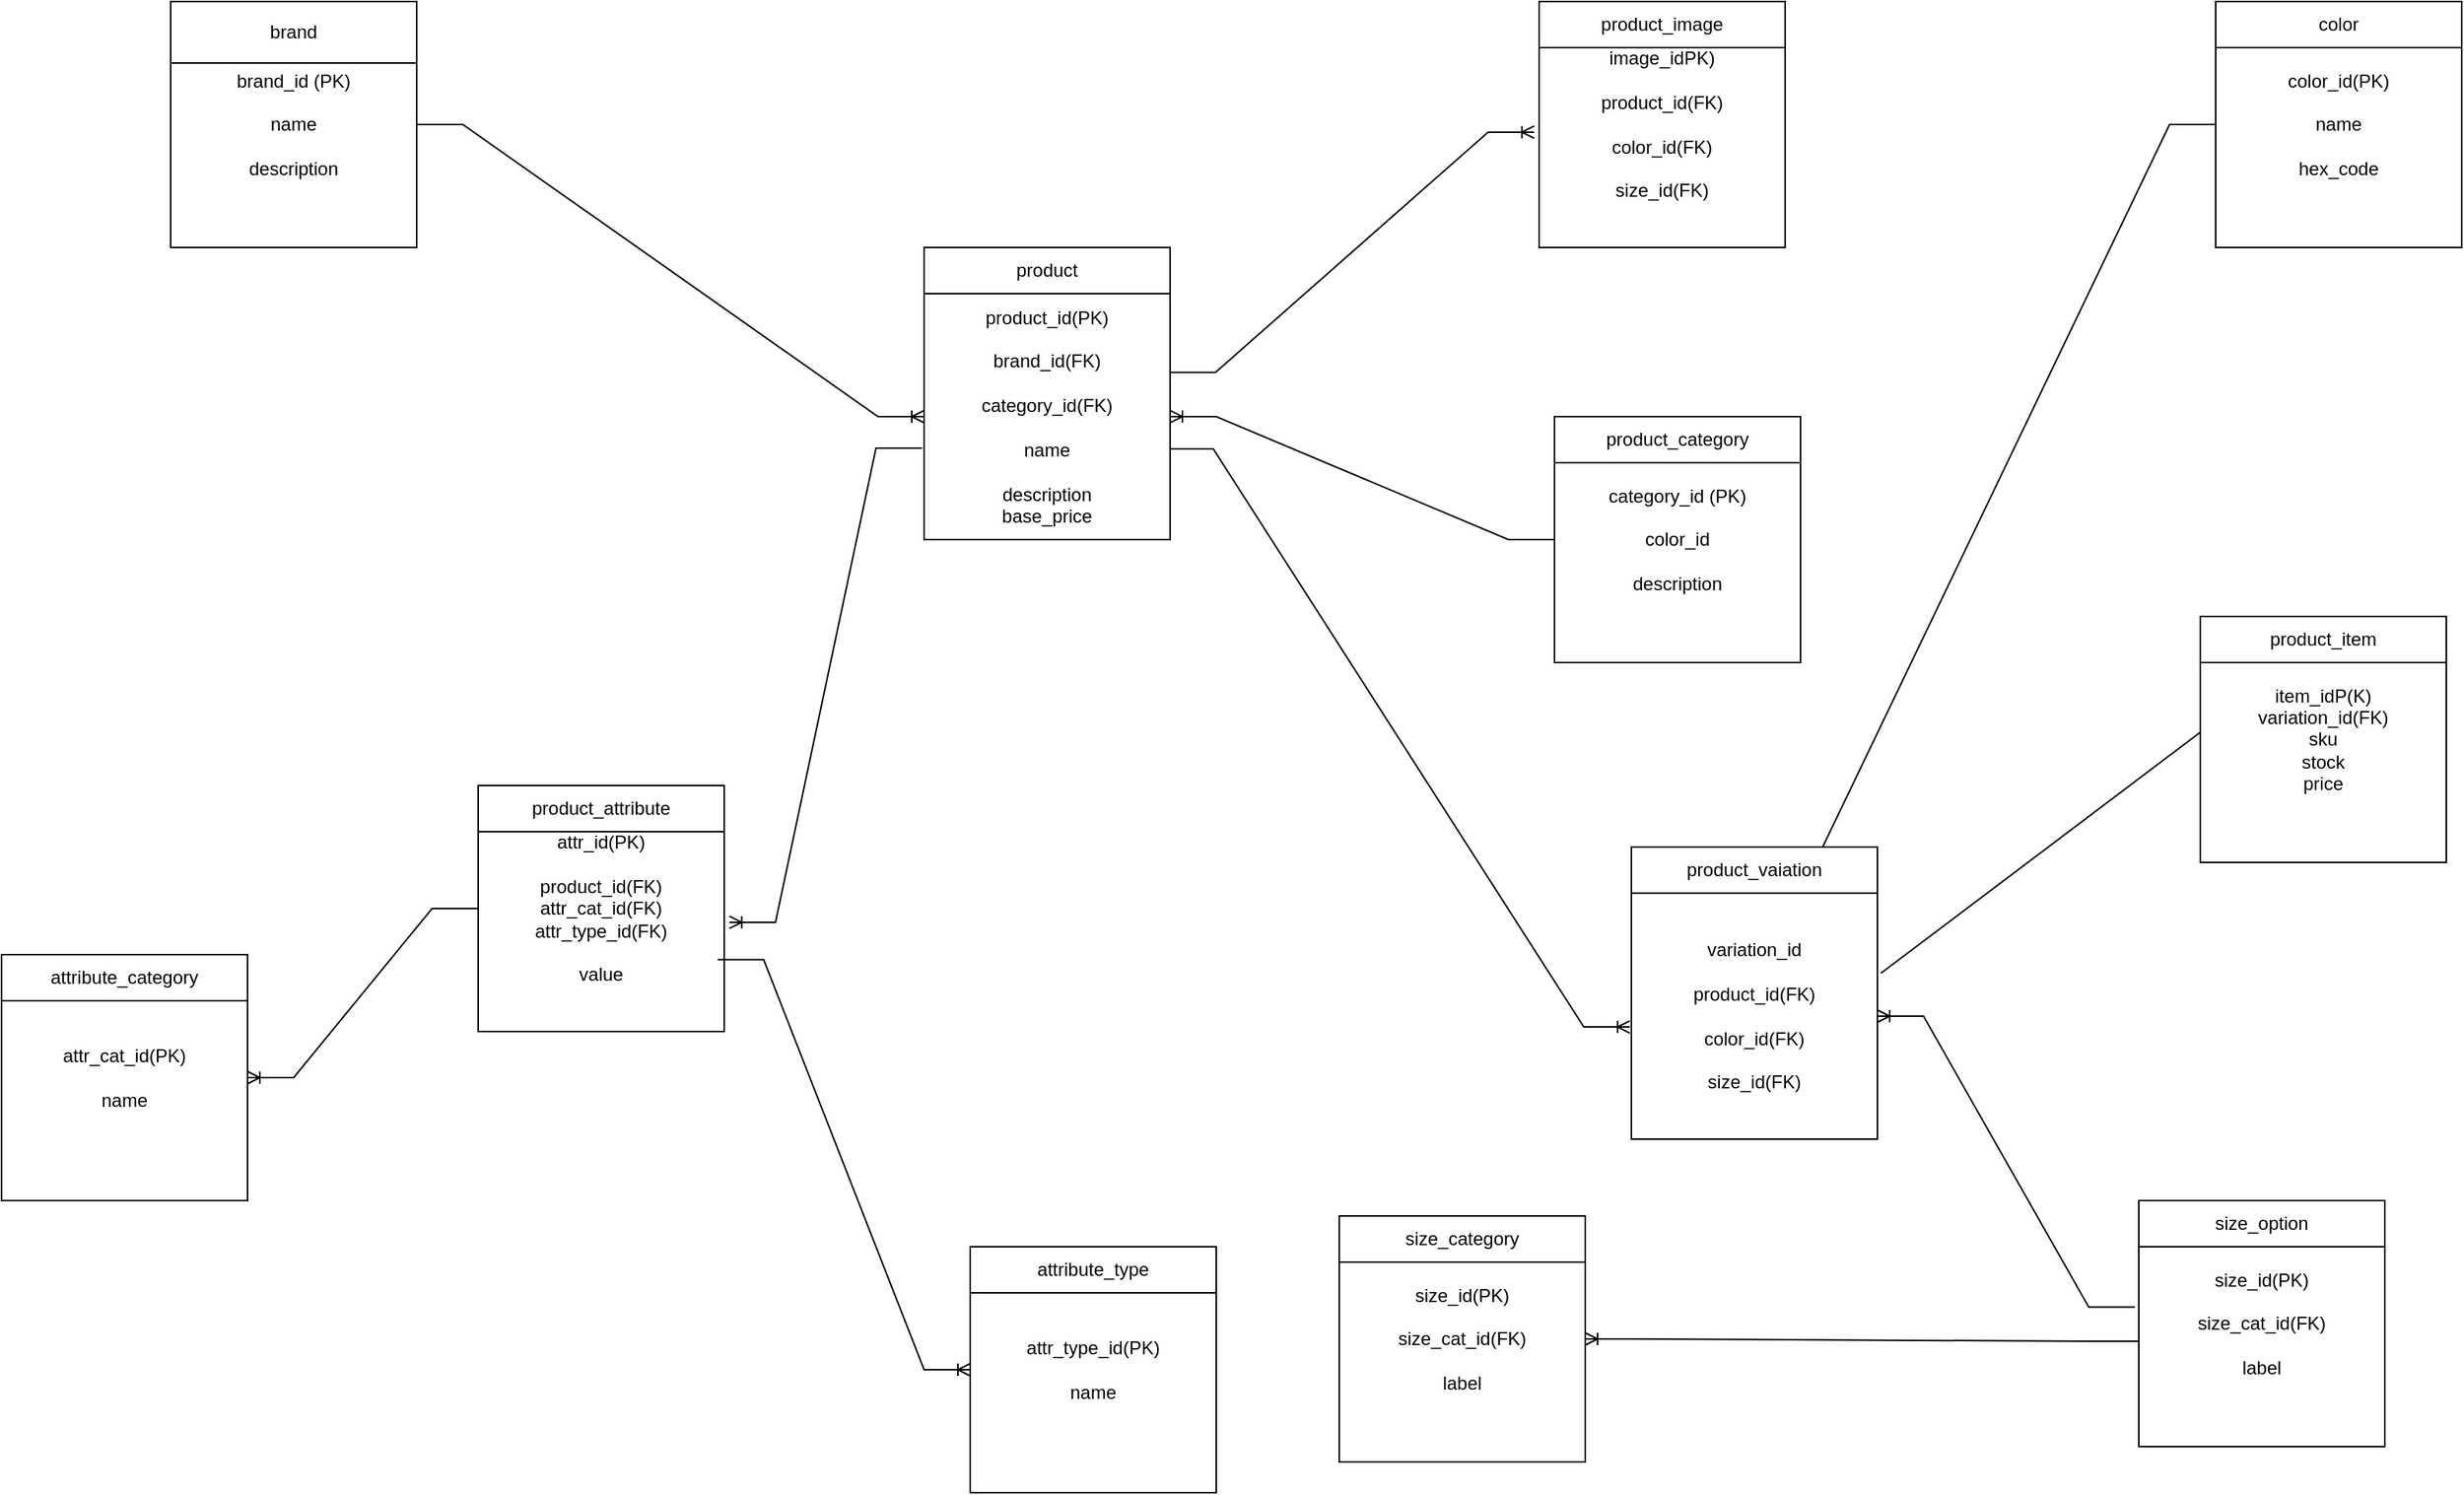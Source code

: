<mxfile version="26.2.2">
  <diagram name="Page-1" id="sCsr8KbbfzcUMTD7Drd1">
    <mxGraphModel dx="3416" dy="1664" grid="1" gridSize="10" guides="1" tooltips="1" connect="1" arrows="1" fold="1" page="1" pageScale="1" pageWidth="850" pageHeight="1100" math="0" shadow="0">
      <root>
        <mxCell id="0" />
        <mxCell id="1" parent="0" />
        <mxCell id="MiLaBuK5yZqJPt-kDE5x-36" value="" style="edgeStyle=entityRelationEdgeStyle;fontSize=12;html=1;endArrow=ERoneToMany;rounded=0;exitX=0;exitY=0.5;exitDx=0;exitDy=0;" edge="1" parent="1" source="MiLaBuK5yZqJPt-kDE5x-3" target="MiLaBuK5yZqJPt-kDE5x-7">
          <mxGeometry width="100" height="100" relative="1" as="geometry">
            <mxPoint x="210" y="320" as="sourcePoint" />
            <mxPoint x="310" y="220" as="targetPoint" />
          </mxGeometry>
        </mxCell>
        <mxCell id="MiLaBuK5yZqJPt-kDE5x-37" value="" style="edgeStyle=entityRelationEdgeStyle;fontSize=12;html=1;endArrow=ERoneToMany;rounded=0;entryX=-0.02;entryY=0.531;entryDx=0;entryDy=0;entryPerimeter=0;exitX=0.997;exitY=0.32;exitDx=0;exitDy=0;exitPerimeter=0;" edge="1" parent="1" source="MiLaBuK5yZqJPt-kDE5x-7" target="MiLaBuK5yZqJPt-kDE5x-11">
          <mxGeometry width="100" height="100" relative="1" as="geometry">
            <mxPoint x="170" y="370" as="sourcePoint" />
            <mxPoint x="270" y="270" as="targetPoint" />
          </mxGeometry>
        </mxCell>
        <mxCell id="MiLaBuK5yZqJPt-kDE5x-38" value="" style="edgeStyle=entityRelationEdgeStyle;fontSize=12;html=1;endArrow=ERoneToMany;rounded=0;" edge="1" parent="1" source="MiLaBuK5yZqJPt-kDE5x-1" target="MiLaBuK5yZqJPt-kDE5x-7">
          <mxGeometry width="100" height="100" relative="1" as="geometry">
            <mxPoint x="150" y="310" as="sourcePoint" />
            <mxPoint x="250" y="210" as="targetPoint" />
          </mxGeometry>
        </mxCell>
        <mxCell id="MiLaBuK5yZqJPt-kDE5x-40" value="" style="edgeStyle=entityRelationEdgeStyle;fontSize=12;html=1;endArrow=ERoneToMany;rounded=0;entryX=-0.006;entryY=0.544;entryDx=0;entryDy=0;entryPerimeter=0;exitX=0.988;exitY=0.631;exitDx=0;exitDy=0;exitPerimeter=0;" edge="1" parent="1" source="MiLaBuK5yZqJPt-kDE5x-7" target="MiLaBuK5yZqJPt-kDE5x-9">
          <mxGeometry width="100" height="100" relative="1" as="geometry">
            <mxPoint x="170" y="370" as="sourcePoint" />
            <mxPoint x="270" y="270" as="targetPoint" />
          </mxGeometry>
        </mxCell>
        <mxCell id="MiLaBuK5yZqJPt-kDE5x-41" value="" style="edgeStyle=entityRelationEdgeStyle;fontSize=12;html=1;endArrow=ERoneToMany;rounded=0;entryX=1.021;entryY=0.556;entryDx=0;entryDy=0;entryPerimeter=0;exitX=-0.008;exitY=0.628;exitDx=0;exitDy=0;exitPerimeter=0;" edge="1" parent="1" source="MiLaBuK5yZqJPt-kDE5x-7" target="MiLaBuK5yZqJPt-kDE5x-21">
          <mxGeometry width="100" height="100" relative="1" as="geometry">
            <mxPoint x="150" y="460" as="sourcePoint" />
            <mxPoint x="290" y="630" as="targetPoint" />
            <Array as="points">
              <mxPoint x="400" y="470" />
            </Array>
          </mxGeometry>
        </mxCell>
        <mxCell id="MiLaBuK5yZqJPt-kDE5x-42" value="" style="endArrow=none;html=1;rounded=0;exitX=1.014;exitY=0.326;exitDx=0;exitDy=0;exitPerimeter=0;" edge="1" parent="1" source="MiLaBuK5yZqJPt-kDE5x-9" target="MiLaBuK5yZqJPt-kDE5x-16">
          <mxGeometry relative="1" as="geometry">
            <mxPoint x="120" y="700" as="sourcePoint" />
            <mxPoint x="280" y="700" as="targetPoint" />
          </mxGeometry>
        </mxCell>
        <mxCell id="MiLaBuK5yZqJPt-kDE5x-43" value="" style="edgeStyle=entityRelationEdgeStyle;fontSize=12;html=1;endArrow=ERoneToMany;rounded=0;entryX=0.5;entryY=0;entryDx=0;entryDy=0;exitX=0;exitY=0.5;exitDx=0;exitDy=0;" edge="1" parent="1" source="MiLaBuK5yZqJPt-kDE5x-5" target="MiLaBuK5yZqJPt-kDE5x-9">
          <mxGeometry width="100" height="100" relative="1" as="geometry">
            <mxPoint x="140" y="520" as="sourcePoint" />
            <mxPoint x="240" y="420" as="targetPoint" />
          </mxGeometry>
        </mxCell>
        <mxCell id="MiLaBuK5yZqJPt-kDE5x-44" value="" style="group" vertex="1" connectable="0" parent="1">
          <mxGeometry x="180" y="60" width="160" height="160" as="geometry" />
        </mxCell>
        <mxCell id="MiLaBuK5yZqJPt-kDE5x-11" value="image_idPK)&lt;div&gt;&lt;br&gt;&lt;/div&gt;&lt;div&gt;product_id(FK)&lt;/div&gt;&lt;div&gt;&lt;br&gt;&lt;/div&gt;&lt;div&gt;color_id(FK)&lt;/div&gt;&lt;div&gt;&lt;br&gt;&lt;/div&gt;&lt;div&gt;size_id(FK)&lt;/div&gt;" style="whiteSpace=wrap;html=1;aspect=fixed;" vertex="1" parent="MiLaBuK5yZqJPt-kDE5x-44">
          <mxGeometry width="160" height="160" as="geometry" />
        </mxCell>
        <mxCell id="MiLaBuK5yZqJPt-kDE5x-12" value="product_image" style="rounded=0;whiteSpace=wrap;html=1;" vertex="1" parent="MiLaBuK5yZqJPt-kDE5x-44">
          <mxGeometry width="160" height="30" as="geometry" />
        </mxCell>
        <mxCell id="MiLaBuK5yZqJPt-kDE5x-45" value="" style="group" vertex="1" connectable="0" parent="1">
          <mxGeometry x="620" y="60" width="160" height="160" as="geometry" />
        </mxCell>
        <mxCell id="MiLaBuK5yZqJPt-kDE5x-5" value="color_id(PK)&lt;div&gt;&lt;br&gt;&lt;/div&gt;&lt;div&gt;name&lt;/div&gt;&lt;div&gt;&lt;br&gt;&lt;/div&gt;&lt;div&gt;hex_code&lt;/div&gt;" style="whiteSpace=wrap;html=1;aspect=fixed;" vertex="1" parent="MiLaBuK5yZqJPt-kDE5x-45">
          <mxGeometry width="160" height="160" as="geometry" />
        </mxCell>
        <mxCell id="MiLaBuK5yZqJPt-kDE5x-6" value="color" style="rounded=0;whiteSpace=wrap;html=1;" vertex="1" parent="MiLaBuK5yZqJPt-kDE5x-45">
          <mxGeometry width="160" height="30" as="geometry" />
        </mxCell>
        <mxCell id="MiLaBuK5yZqJPt-kDE5x-46" value="" style="group" vertex="1" connectable="0" parent="1">
          <mxGeometry x="-710" y="60" width="160" height="160" as="geometry" />
        </mxCell>
        <mxCell id="MiLaBuK5yZqJPt-kDE5x-1" value="brand_id (PK)&lt;div&gt;&lt;br&gt;&lt;div&gt;name&lt;/div&gt;&lt;div&gt;&lt;br&gt;&lt;/div&gt;&lt;div&gt;description&lt;/div&gt;&lt;/div&gt;" style="whiteSpace=wrap;html=1;aspect=fixed;" vertex="1" parent="MiLaBuK5yZqJPt-kDE5x-46">
          <mxGeometry width="160" height="160" as="geometry" />
        </mxCell>
        <mxCell id="MiLaBuK5yZqJPt-kDE5x-2" value="brand" style="rounded=0;whiteSpace=wrap;html=1;" vertex="1" parent="MiLaBuK5yZqJPt-kDE5x-46">
          <mxGeometry width="160" height="40" as="geometry" />
        </mxCell>
        <mxCell id="MiLaBuK5yZqJPt-kDE5x-47" value="" style="group" vertex="1" connectable="0" parent="1">
          <mxGeometry x="-220" y="220" width="160" height="190" as="geometry" />
        </mxCell>
        <mxCell id="MiLaBuK5yZqJPt-kDE5x-7" value="product_id(PK)&lt;div&gt;&lt;br&gt;&lt;div&gt;&lt;span style=&quot;background-color: transparent; color: light-dark(rgb(0, 0, 0), rgb(255, 255, 255));&quot;&gt;brand_id(FK)&lt;/span&gt;&lt;/div&gt;&lt;div&gt;&lt;span style=&quot;background-color: transparent; color: light-dark(rgb(0, 0, 0), rgb(255, 255, 255));&quot;&gt;&lt;br&gt;&lt;/span&gt;&lt;/div&gt;&lt;div&gt;&lt;span style=&quot;background-color: transparent; color: light-dark(rgb(0, 0, 0), rgb(255, 255, 255));&quot;&gt;category_id(FK)&lt;/span&gt;&lt;/div&gt;&lt;div&gt;&lt;span style=&quot;background-color: transparent; color: light-dark(rgb(0, 0, 0), rgb(255, 255, 255));&quot;&gt;&lt;br&gt;&lt;/span&gt;&lt;/div&gt;&lt;div&gt;&lt;span style=&quot;background-color: transparent; color: light-dark(rgb(0, 0, 0), rgb(255, 255, 255));&quot;&gt;name&lt;/span&gt;&lt;/div&gt;&lt;div&gt;&lt;span style=&quot;background-color: transparent; color: light-dark(rgb(0, 0, 0), rgb(255, 255, 255));&quot;&gt;&lt;br&gt;&lt;/span&gt;&lt;/div&gt;&lt;div&gt;&lt;span style=&quot;background-color: transparent; color: light-dark(rgb(0, 0, 0), rgb(255, 255, 255));&quot;&gt;description&lt;/span&gt;&lt;/div&gt;&lt;/div&gt;&lt;div&gt;base_price&lt;/div&gt;" style="whiteSpace=wrap;html=1;aspect=fixed;" vertex="1" parent="MiLaBuK5yZqJPt-kDE5x-47">
          <mxGeometry y="30" width="160" height="160" as="geometry" />
        </mxCell>
        <mxCell id="MiLaBuK5yZqJPt-kDE5x-8" value="product" style="rounded=0;whiteSpace=wrap;html=1;" vertex="1" parent="MiLaBuK5yZqJPt-kDE5x-47">
          <mxGeometry width="160" height="30" as="geometry" />
        </mxCell>
        <mxCell id="MiLaBuK5yZqJPt-kDE5x-48" value="" style="group" vertex="1" connectable="0" parent="1">
          <mxGeometry x="50" y="850" width="160" height="160" as="geometry" />
        </mxCell>
        <mxCell id="MiLaBuK5yZqJPt-kDE5x-13" value="size_id(PK)&lt;div&gt;&lt;br&gt;&lt;/div&gt;&lt;div&gt;size_cat_id(FK)&lt;/div&gt;&lt;div&gt;&lt;br&gt;&lt;/div&gt;&lt;div&gt;label&lt;/div&gt;" style="whiteSpace=wrap;html=1;aspect=fixed;" vertex="1" parent="MiLaBuK5yZqJPt-kDE5x-48">
          <mxGeometry width="160" height="160" as="geometry" />
        </mxCell>
        <mxCell id="MiLaBuK5yZqJPt-kDE5x-14" value="size_category" style="rounded=0;whiteSpace=wrap;html=1;" vertex="1" parent="MiLaBuK5yZqJPt-kDE5x-48">
          <mxGeometry width="160" height="30" as="geometry" />
        </mxCell>
        <mxCell id="MiLaBuK5yZqJPt-kDE5x-49" value="" style="group" vertex="1" connectable="0" parent="1">
          <mxGeometry x="610" y="460" width="160" height="160" as="geometry" />
        </mxCell>
        <mxCell id="MiLaBuK5yZqJPt-kDE5x-15" value="&lt;div&gt;item_idP(K)&lt;/div&gt;&lt;div&gt;variation_id(FK)&lt;/div&gt;&lt;div&gt;sku&lt;/div&gt;&lt;div&gt;stock&lt;/div&gt;&lt;div&gt;price&lt;/div&gt;" style="whiteSpace=wrap;html=1;aspect=fixed;" vertex="1" parent="MiLaBuK5yZqJPt-kDE5x-49">
          <mxGeometry width="160" height="160" as="geometry" />
        </mxCell>
        <mxCell id="MiLaBuK5yZqJPt-kDE5x-16" value="product_item" style="rounded=0;whiteSpace=wrap;html=1;" vertex="1" parent="MiLaBuK5yZqJPt-kDE5x-49">
          <mxGeometry width="160" height="30" as="geometry" />
        </mxCell>
        <mxCell id="MiLaBuK5yZqJPt-kDE5x-50" value="" style="group" vertex="1" connectable="0" parent="1">
          <mxGeometry x="-190" y="870" width="160" height="160" as="geometry" />
        </mxCell>
        <mxCell id="MiLaBuK5yZqJPt-kDE5x-17" value="attr_type_id(PK)&lt;div&gt;&lt;br&gt;&lt;/div&gt;&lt;div&gt;name&lt;/div&gt;" style="whiteSpace=wrap;html=1;aspect=fixed;" vertex="1" parent="MiLaBuK5yZqJPt-kDE5x-50">
          <mxGeometry width="160" height="160" as="geometry" />
        </mxCell>
        <mxCell id="MiLaBuK5yZqJPt-kDE5x-18" value="attribute_type" style="rounded=0;whiteSpace=wrap;html=1;" vertex="1" parent="MiLaBuK5yZqJPt-kDE5x-50">
          <mxGeometry width="160" height="30" as="geometry" />
        </mxCell>
        <mxCell id="MiLaBuK5yZqJPt-kDE5x-51" value="" style="group" vertex="1" connectable="0" parent="1">
          <mxGeometry x="570" y="840" width="160" height="160" as="geometry" />
        </mxCell>
        <mxCell id="MiLaBuK5yZqJPt-kDE5x-19" value="&lt;div&gt;size_id(PK)&lt;/div&gt;&lt;div&gt;&lt;br&gt;&lt;/div&gt;&lt;div&gt;size_cat_id(FK)&lt;/div&gt;&lt;div&gt;&lt;br&gt;&lt;/div&gt;&lt;div&gt;label&lt;/div&gt;" style="whiteSpace=wrap;html=1;aspect=fixed;" vertex="1" parent="MiLaBuK5yZqJPt-kDE5x-51">
          <mxGeometry width="160" height="160" as="geometry" />
        </mxCell>
        <mxCell id="MiLaBuK5yZqJPt-kDE5x-20" value="size_option" style="rounded=0;whiteSpace=wrap;html=1;" vertex="1" parent="MiLaBuK5yZqJPt-kDE5x-51">
          <mxGeometry width="160" height="30" as="geometry" />
        </mxCell>
        <mxCell id="MiLaBuK5yZqJPt-kDE5x-52" value="" style="group" vertex="1" connectable="0" parent="1">
          <mxGeometry x="-510" y="570" width="160" height="160" as="geometry" />
        </mxCell>
        <mxCell id="MiLaBuK5yZqJPt-kDE5x-21" value="attr_id(PK)&lt;div&gt;&lt;br&gt;&lt;/div&gt;&lt;div&gt;product_id(FK)&lt;/div&gt;&lt;div&gt;attr_cat_id(FK)&lt;/div&gt;&lt;div&gt;attr_type_id(FK)&lt;/div&gt;&lt;div&gt;&lt;br&gt;&lt;/div&gt;&lt;div&gt;value&lt;/div&gt;" style="whiteSpace=wrap;html=1;aspect=fixed;" vertex="1" parent="MiLaBuK5yZqJPt-kDE5x-52">
          <mxGeometry width="160" height="160" as="geometry" />
        </mxCell>
        <mxCell id="MiLaBuK5yZqJPt-kDE5x-22" value="product_attribute" style="rounded=0;whiteSpace=wrap;html=1;" vertex="1" parent="MiLaBuK5yZqJPt-kDE5x-52">
          <mxGeometry width="160" height="30" as="geometry" />
        </mxCell>
        <mxCell id="MiLaBuK5yZqJPt-kDE5x-53" value="" style="group" vertex="1" connectable="0" parent="1">
          <mxGeometry x="-820" y="680" width="160" height="160" as="geometry" />
        </mxCell>
        <mxCell id="MiLaBuK5yZqJPt-kDE5x-23" value="attr_cat_id(PK)&lt;div&gt;&lt;br&gt;&lt;/div&gt;&lt;div&gt;name&lt;/div&gt;" style="whiteSpace=wrap;html=1;aspect=fixed;" vertex="1" parent="MiLaBuK5yZqJPt-kDE5x-53">
          <mxGeometry width="160" height="160" as="geometry" />
        </mxCell>
        <mxCell id="MiLaBuK5yZqJPt-kDE5x-24" value="attribute_category" style="rounded=0;whiteSpace=wrap;html=1;" vertex="1" parent="MiLaBuK5yZqJPt-kDE5x-53">
          <mxGeometry width="160" height="30" as="geometry" />
        </mxCell>
        <mxCell id="MiLaBuK5yZqJPt-kDE5x-54" value="" style="group" vertex="1" connectable="0" parent="1">
          <mxGeometry x="190" y="330" width="160" height="160" as="geometry" />
        </mxCell>
        <mxCell id="MiLaBuK5yZqJPt-kDE5x-3" value="category_id (PK&lt;span style=&quot;background-color: transparent; color: light-dark(rgb(0, 0, 0), rgb(255, 255, 255));&quot;&gt;)&lt;/span&gt;&lt;div&gt;&lt;br&gt;&lt;/div&gt;&lt;div&gt;&lt;div&gt;&lt;div&gt;&lt;div&gt;color_id&lt;/div&gt;&lt;div&gt;&lt;br&gt;&lt;/div&gt;&lt;div&gt;description&lt;/div&gt;&lt;/div&gt;&lt;/div&gt;&lt;/div&gt;" style="whiteSpace=wrap;html=1;aspect=fixed;" vertex="1" parent="MiLaBuK5yZqJPt-kDE5x-54">
          <mxGeometry width="160" height="160" as="geometry" />
        </mxCell>
        <mxCell id="MiLaBuK5yZqJPt-kDE5x-4" value="product_category" style="rounded=0;whiteSpace=wrap;html=1;" vertex="1" parent="MiLaBuK5yZqJPt-kDE5x-54">
          <mxGeometry width="160" height="30" as="geometry" />
        </mxCell>
        <mxCell id="MiLaBuK5yZqJPt-kDE5x-55" value="" style="group" vertex="1" connectable="0" parent="1">
          <mxGeometry x="240" y="610" width="160" height="190" as="geometry" />
        </mxCell>
        <mxCell id="MiLaBuK5yZqJPt-kDE5x-9" value="variation_id&lt;div&gt;&lt;br&gt;&lt;/div&gt;&lt;div&gt;product_id(FK)&lt;/div&gt;&lt;div&gt;&lt;br&gt;&lt;/div&gt;&lt;div&gt;color_id(FK)&lt;/div&gt;&lt;div&gt;&lt;br&gt;&lt;/div&gt;&lt;div&gt;size_id(FK)&lt;/div&gt;" style="whiteSpace=wrap;html=1;aspect=fixed;" vertex="1" parent="MiLaBuK5yZqJPt-kDE5x-55">
          <mxGeometry y="30" width="160" height="160" as="geometry" />
        </mxCell>
        <mxCell id="MiLaBuK5yZqJPt-kDE5x-10" value="product_vaiation" style="rounded=0;whiteSpace=wrap;html=1;" vertex="1" parent="MiLaBuK5yZqJPt-kDE5x-55">
          <mxGeometry width="160" height="30" as="geometry" />
        </mxCell>
        <mxCell id="MiLaBuK5yZqJPt-kDE5x-56" value="" style="edgeStyle=entityRelationEdgeStyle;fontSize=12;html=1;endArrow=ERoneToMany;rounded=0;exitX=-0.016;exitY=0.433;exitDx=0;exitDy=0;exitPerimeter=0;" edge="1" parent="1" source="MiLaBuK5yZqJPt-kDE5x-19" target="MiLaBuK5yZqJPt-kDE5x-9">
          <mxGeometry width="100" height="100" relative="1" as="geometry">
            <mxPoint x="420" y="700" as="sourcePoint" />
            <mxPoint x="478" y="550" as="targetPoint" />
          </mxGeometry>
        </mxCell>
        <mxCell id="MiLaBuK5yZqJPt-kDE5x-57" value="" style="edgeStyle=entityRelationEdgeStyle;fontSize=12;html=1;endArrow=ERoneToMany;rounded=0;exitX=-0.001;exitY=0.572;exitDx=0;exitDy=0;exitPerimeter=0;" edge="1" parent="1" source="MiLaBuK5yZqJPt-kDE5x-19" target="MiLaBuK5yZqJPt-kDE5x-13">
          <mxGeometry width="100" height="100" relative="1" as="geometry">
            <mxPoint x="760" y="630" as="sourcePoint" />
            <mxPoint x="700" y="850" as="targetPoint" />
          </mxGeometry>
        </mxCell>
        <mxCell id="MiLaBuK5yZqJPt-kDE5x-58" value="" style="edgeStyle=entityRelationEdgeStyle;fontSize=12;html=1;endArrow=ERoneToMany;rounded=0;entryX=1;entryY=0.5;entryDx=0;entryDy=0;" edge="1" parent="1" source="MiLaBuK5yZqJPt-kDE5x-21" target="MiLaBuK5yZqJPt-kDE5x-23">
          <mxGeometry width="100" height="100" relative="1" as="geometry">
            <mxPoint x="-80" y="530" as="sourcePoint" />
            <mxPoint x="140" y="660" as="targetPoint" />
          </mxGeometry>
        </mxCell>
        <mxCell id="MiLaBuK5yZqJPt-kDE5x-59" value="" style="edgeStyle=entityRelationEdgeStyle;fontSize=12;html=1;endArrow=ERoneToMany;rounded=0;entryX=0;entryY=0.5;entryDx=0;entryDy=0;exitX=0.973;exitY=0.708;exitDx=0;exitDy=0;exitPerimeter=0;" edge="1" parent="1" source="MiLaBuK5yZqJPt-kDE5x-21" target="MiLaBuK5yZqJPt-kDE5x-17">
          <mxGeometry width="100" height="100" relative="1" as="geometry">
            <mxPoint x="-80" y="530" as="sourcePoint" />
            <mxPoint y="570" as="targetPoint" />
          </mxGeometry>
        </mxCell>
      </root>
    </mxGraphModel>
  </diagram>
</mxfile>
